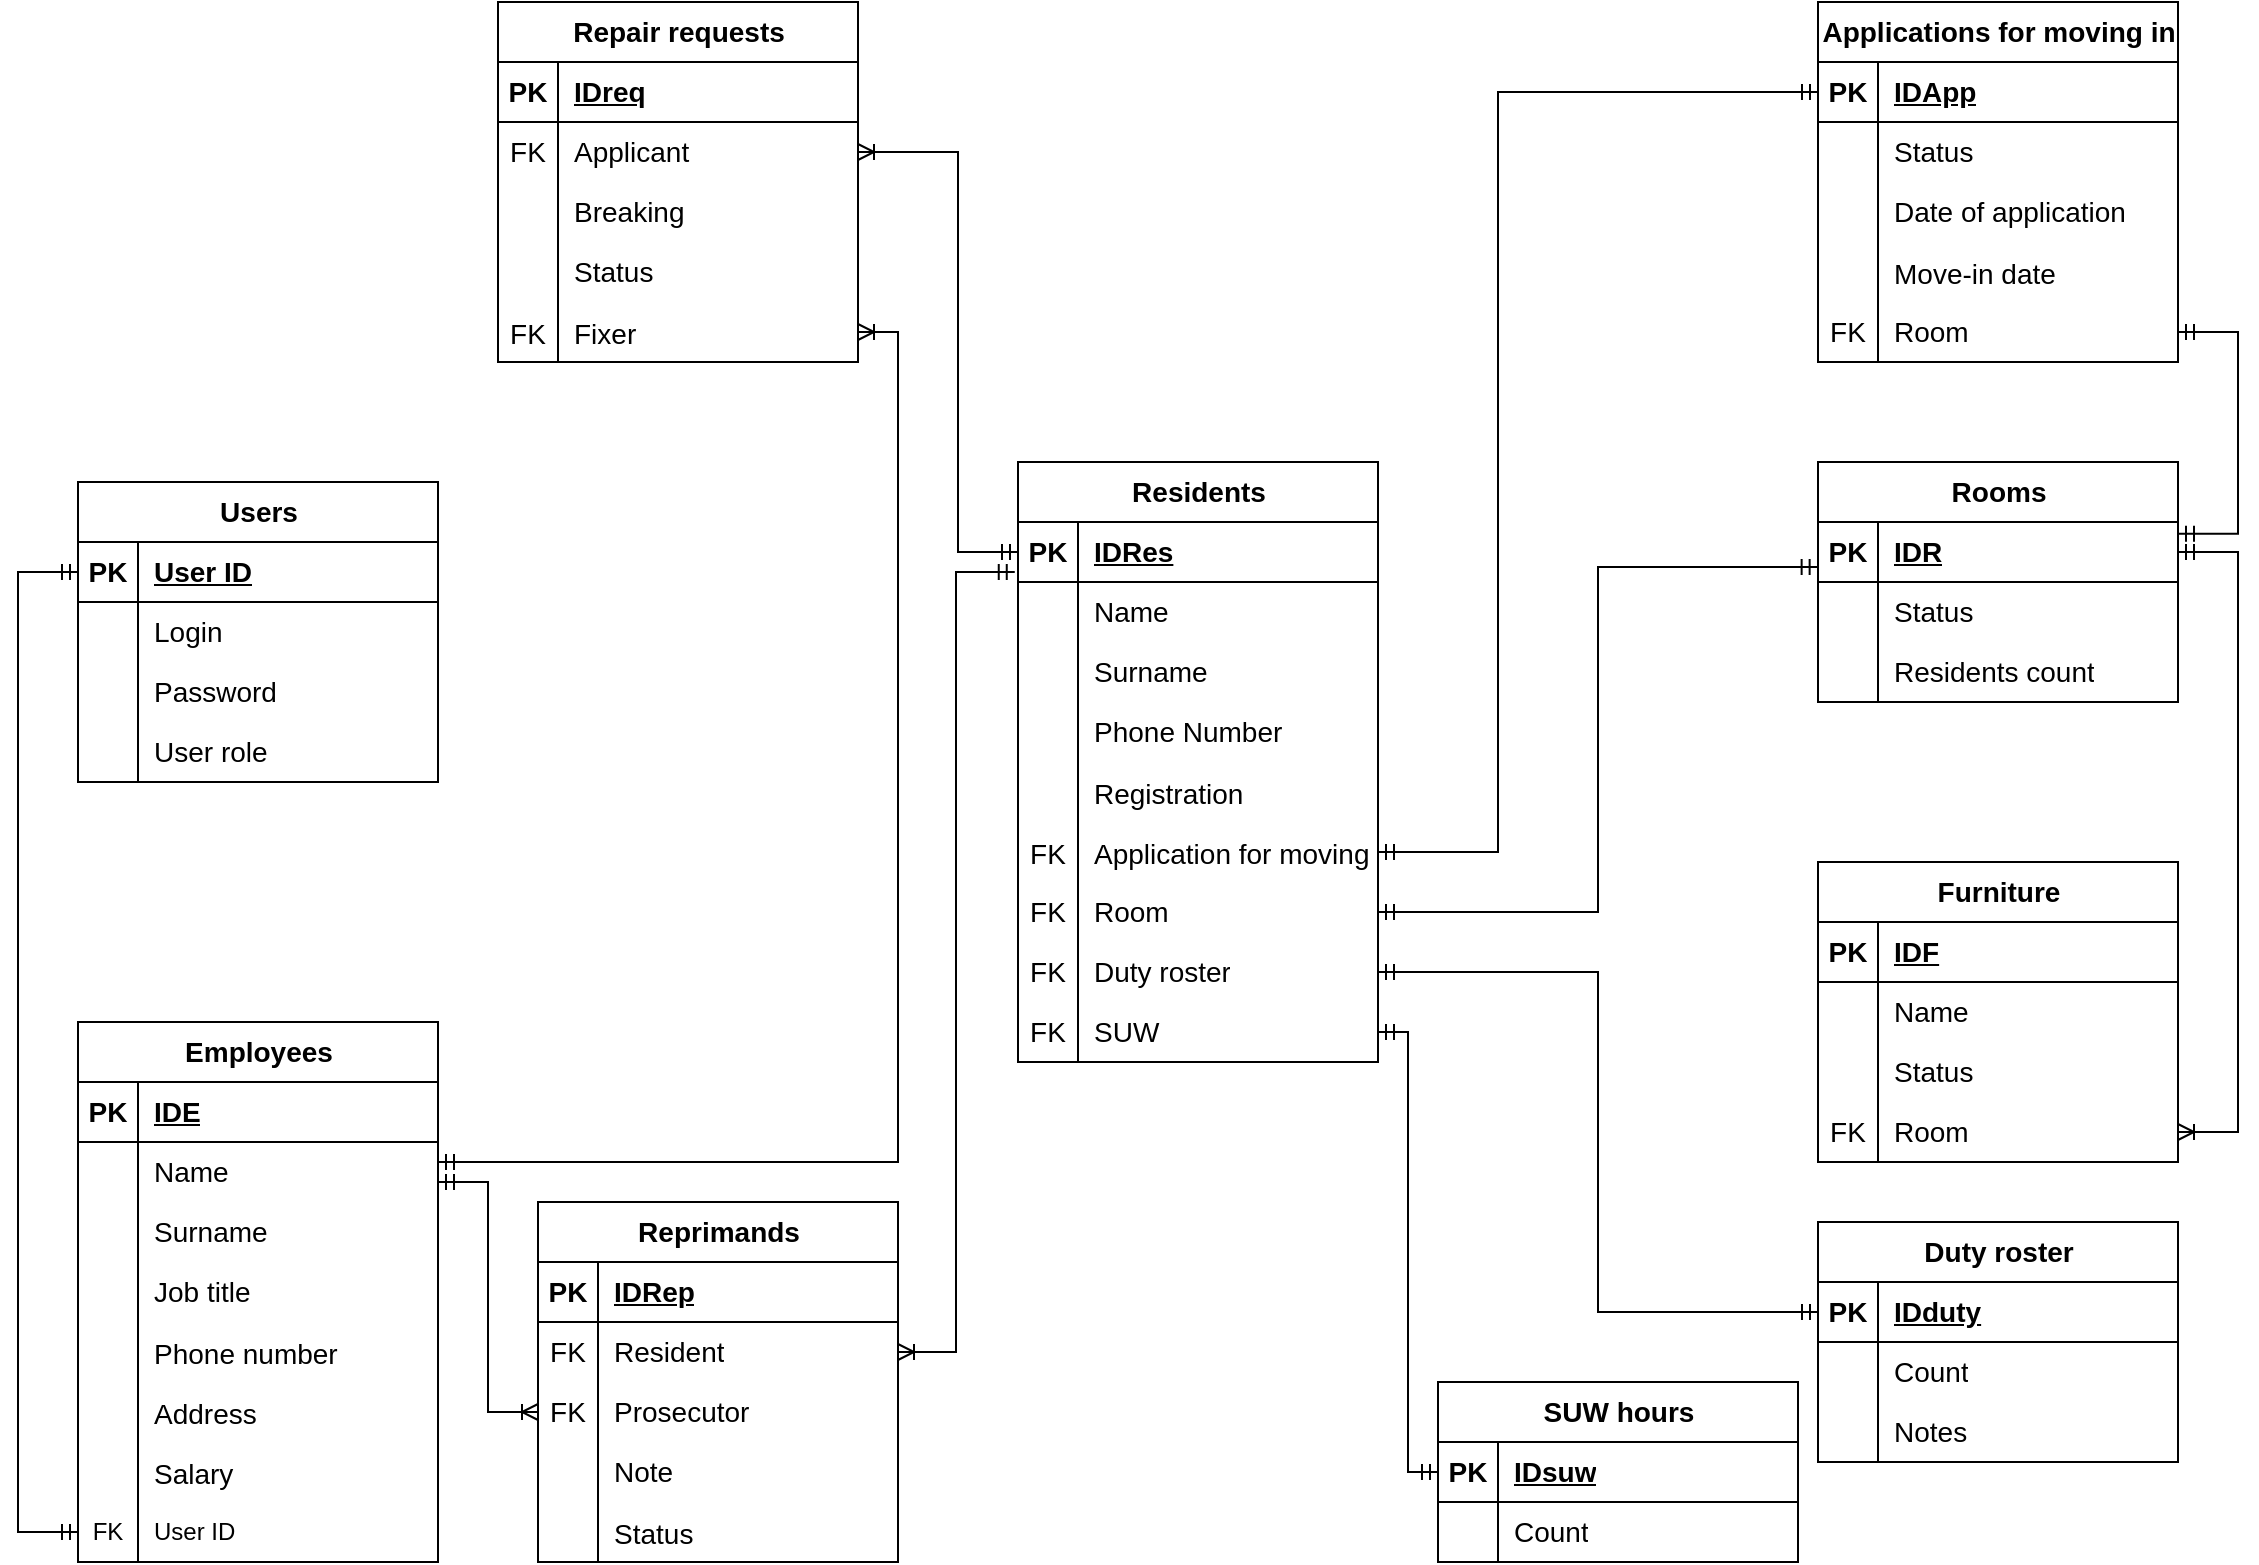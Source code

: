 <mxfile version="22.1.11" type="device">
  <diagram id="R2lEEEUBdFMjLlhIrx00" name="Page-1">
    <mxGraphModel dx="2669" dy="746" grid="1" gridSize="10" guides="1" tooltips="1" connect="1" arrows="1" fold="1" page="1" pageScale="1" pageWidth="1169" pageHeight="827" background="none" math="0" shadow="0" extFonts="Permanent Marker^https://fonts.googleapis.com/css?family=Permanent+Marker">
      <root>
        <mxCell id="0" />
        <mxCell id="1" parent="0" />
        <mxCell id="3djQhYdxaH7ca8Xnz0C0-1" value="Employees" style="shape=table;startSize=30;container=1;collapsible=1;childLayout=tableLayout;fixedRows=1;rowLines=0;fontStyle=1;align=center;resizeLast=1;html=1;fontSize=14;" parent="1" vertex="1">
          <mxGeometry x="-1090.0" y="520" width="180" height="270" as="geometry" />
        </mxCell>
        <mxCell id="3djQhYdxaH7ca8Xnz0C0-2" value="" style="shape=tableRow;horizontal=0;startSize=0;swimlaneHead=0;swimlaneBody=0;fillColor=none;collapsible=0;dropTarget=0;points=[[0,0.5],[1,0.5]];portConstraint=eastwest;top=0;left=0;right=0;bottom=1;fontSize=14;" parent="3djQhYdxaH7ca8Xnz0C0-1" vertex="1">
          <mxGeometry y="30" width="180" height="30" as="geometry" />
        </mxCell>
        <mxCell id="3djQhYdxaH7ca8Xnz0C0-3" value="PK" style="shape=partialRectangle;connectable=0;fillColor=none;top=0;left=0;bottom=0;right=0;fontStyle=1;overflow=hidden;whiteSpace=wrap;html=1;fontSize=14;" parent="3djQhYdxaH7ca8Xnz0C0-2" vertex="1">
          <mxGeometry width="30" height="30" as="geometry">
            <mxRectangle width="30" height="30" as="alternateBounds" />
          </mxGeometry>
        </mxCell>
        <mxCell id="3djQhYdxaH7ca8Xnz0C0-4" value="IDE" style="shape=partialRectangle;connectable=0;fillColor=none;top=0;left=0;bottom=0;right=0;align=left;spacingLeft=6;fontStyle=5;overflow=hidden;whiteSpace=wrap;html=1;fontSize=14;" parent="3djQhYdxaH7ca8Xnz0C0-2" vertex="1">
          <mxGeometry x="30" width="150" height="30" as="geometry">
            <mxRectangle width="150" height="30" as="alternateBounds" />
          </mxGeometry>
        </mxCell>
        <mxCell id="3djQhYdxaH7ca8Xnz0C0-5" value="" style="shape=tableRow;horizontal=0;startSize=0;swimlaneHead=0;swimlaneBody=0;fillColor=none;collapsible=0;dropTarget=0;points=[[0,0.5],[1,0.5]];portConstraint=eastwest;top=0;left=0;right=0;bottom=0;fontSize=14;" parent="3djQhYdxaH7ca8Xnz0C0-1" vertex="1">
          <mxGeometry y="60" width="180" height="30" as="geometry" />
        </mxCell>
        <mxCell id="3djQhYdxaH7ca8Xnz0C0-6" value="" style="shape=partialRectangle;connectable=0;fillColor=none;top=0;left=0;bottom=0;right=0;editable=1;overflow=hidden;whiteSpace=wrap;html=1;fontSize=14;" parent="3djQhYdxaH7ca8Xnz0C0-5" vertex="1">
          <mxGeometry width="30" height="30" as="geometry">
            <mxRectangle width="30" height="30" as="alternateBounds" />
          </mxGeometry>
        </mxCell>
        <mxCell id="3djQhYdxaH7ca8Xnz0C0-7" value="Name" style="shape=partialRectangle;connectable=0;fillColor=none;top=0;left=0;bottom=0;right=0;align=left;spacingLeft=6;overflow=hidden;whiteSpace=wrap;html=1;fontSize=14;" parent="3djQhYdxaH7ca8Xnz0C0-5" vertex="1">
          <mxGeometry x="30" width="150" height="30" as="geometry">
            <mxRectangle width="150" height="30" as="alternateBounds" />
          </mxGeometry>
        </mxCell>
        <mxCell id="3djQhYdxaH7ca8Xnz0C0-8" value="" style="shape=tableRow;horizontal=0;startSize=0;swimlaneHead=0;swimlaneBody=0;fillColor=none;collapsible=0;dropTarget=0;points=[[0,0.5],[1,0.5]];portConstraint=eastwest;top=0;left=0;right=0;bottom=0;fontSize=14;" parent="3djQhYdxaH7ca8Xnz0C0-1" vertex="1">
          <mxGeometry y="90" width="180" height="30" as="geometry" />
        </mxCell>
        <mxCell id="3djQhYdxaH7ca8Xnz0C0-9" value="" style="shape=partialRectangle;connectable=0;fillColor=none;top=0;left=0;bottom=0;right=0;editable=1;overflow=hidden;whiteSpace=wrap;html=1;fontSize=14;" parent="3djQhYdxaH7ca8Xnz0C0-8" vertex="1">
          <mxGeometry width="30" height="30" as="geometry">
            <mxRectangle width="30" height="30" as="alternateBounds" />
          </mxGeometry>
        </mxCell>
        <mxCell id="3djQhYdxaH7ca8Xnz0C0-10" value="Surname" style="shape=partialRectangle;connectable=0;fillColor=none;top=0;left=0;bottom=0;right=0;align=left;spacingLeft=6;overflow=hidden;whiteSpace=wrap;html=1;fontSize=14;" parent="3djQhYdxaH7ca8Xnz0C0-8" vertex="1">
          <mxGeometry x="30" width="150" height="30" as="geometry">
            <mxRectangle width="150" height="30" as="alternateBounds" />
          </mxGeometry>
        </mxCell>
        <mxCell id="3djQhYdxaH7ca8Xnz0C0-11" value="" style="shape=tableRow;horizontal=0;startSize=0;swimlaneHead=0;swimlaneBody=0;fillColor=none;collapsible=0;dropTarget=0;points=[[0,0.5],[1,0.5]];portConstraint=eastwest;top=0;left=0;right=0;bottom=0;fontSize=14;" parent="3djQhYdxaH7ca8Xnz0C0-1" vertex="1">
          <mxGeometry y="120" width="180" height="30" as="geometry" />
        </mxCell>
        <mxCell id="3djQhYdxaH7ca8Xnz0C0-12" value="" style="shape=partialRectangle;connectable=0;fillColor=none;top=0;left=0;bottom=0;right=0;editable=1;overflow=hidden;whiteSpace=wrap;html=1;fontSize=14;" parent="3djQhYdxaH7ca8Xnz0C0-11" vertex="1">
          <mxGeometry width="30" height="30" as="geometry">
            <mxRectangle width="30" height="30" as="alternateBounds" />
          </mxGeometry>
        </mxCell>
        <mxCell id="3djQhYdxaH7ca8Xnz0C0-13" value="Job title" style="shape=partialRectangle;connectable=0;fillColor=none;top=0;left=0;bottom=0;right=0;align=left;spacingLeft=6;overflow=hidden;whiteSpace=wrap;html=1;fontSize=14;" parent="3djQhYdxaH7ca8Xnz0C0-11" vertex="1">
          <mxGeometry x="30" width="150" height="30" as="geometry">
            <mxRectangle width="150" height="30" as="alternateBounds" />
          </mxGeometry>
        </mxCell>
        <mxCell id="3djQhYdxaH7ca8Xnz0C0-18" value="" style="shape=tableRow;horizontal=0;startSize=0;swimlaneHead=0;swimlaneBody=0;fillColor=none;collapsible=0;dropTarget=0;points=[[0,0.5],[1,0.5]];portConstraint=eastwest;top=0;left=0;right=0;bottom=0;fontSize=14;" parent="3djQhYdxaH7ca8Xnz0C0-1" vertex="1">
          <mxGeometry y="150" width="180" height="30" as="geometry" />
        </mxCell>
        <mxCell id="3djQhYdxaH7ca8Xnz0C0-19" value="" style="shape=partialRectangle;connectable=0;fillColor=none;top=0;left=0;bottom=0;right=0;editable=1;overflow=hidden;fontSize=14;" parent="3djQhYdxaH7ca8Xnz0C0-18" vertex="1">
          <mxGeometry width="30" height="30" as="geometry">
            <mxRectangle width="30" height="30" as="alternateBounds" />
          </mxGeometry>
        </mxCell>
        <mxCell id="3djQhYdxaH7ca8Xnz0C0-20" value="Phone number" style="shape=partialRectangle;connectable=0;fillColor=none;top=0;left=0;bottom=0;right=0;align=left;spacingLeft=6;overflow=hidden;fontSize=14;" parent="3djQhYdxaH7ca8Xnz0C0-18" vertex="1">
          <mxGeometry x="30" width="150" height="30" as="geometry">
            <mxRectangle width="150" height="30" as="alternateBounds" />
          </mxGeometry>
        </mxCell>
        <mxCell id="3djQhYdxaH7ca8Xnz0C0-164" value="" style="shape=tableRow;horizontal=0;startSize=0;swimlaneHead=0;swimlaneBody=0;fillColor=none;collapsible=0;dropTarget=0;points=[[0,0.5],[1,0.5]];portConstraint=eastwest;top=0;left=0;right=0;bottom=0;fontSize=14;" parent="3djQhYdxaH7ca8Xnz0C0-1" vertex="1">
          <mxGeometry y="180" width="180" height="30" as="geometry" />
        </mxCell>
        <mxCell id="3djQhYdxaH7ca8Xnz0C0-165" value="" style="shape=partialRectangle;connectable=0;fillColor=none;top=0;left=0;bottom=0;right=0;editable=1;overflow=hidden;fontSize=14;" parent="3djQhYdxaH7ca8Xnz0C0-164" vertex="1">
          <mxGeometry width="30" height="30" as="geometry">
            <mxRectangle width="30" height="30" as="alternateBounds" />
          </mxGeometry>
        </mxCell>
        <mxCell id="3djQhYdxaH7ca8Xnz0C0-166" value="Address" style="shape=partialRectangle;connectable=0;fillColor=none;top=0;left=0;bottom=0;right=0;align=left;spacingLeft=6;overflow=hidden;fontSize=14;" parent="3djQhYdxaH7ca8Xnz0C0-164" vertex="1">
          <mxGeometry x="30" width="150" height="30" as="geometry">
            <mxRectangle width="150" height="30" as="alternateBounds" />
          </mxGeometry>
        </mxCell>
        <mxCell id="3djQhYdxaH7ca8Xnz0C0-170" value="" style="shape=tableRow;horizontal=0;startSize=0;swimlaneHead=0;swimlaneBody=0;fillColor=none;collapsible=0;dropTarget=0;points=[[0,0.5],[1,0.5]];portConstraint=eastwest;top=0;left=0;right=0;bottom=0;fontSize=14;" parent="3djQhYdxaH7ca8Xnz0C0-1" vertex="1">
          <mxGeometry y="210" width="180" height="30" as="geometry" />
        </mxCell>
        <mxCell id="3djQhYdxaH7ca8Xnz0C0-171" value="" style="shape=partialRectangle;connectable=0;fillColor=none;top=0;left=0;bottom=0;right=0;editable=1;overflow=hidden;fontSize=14;" parent="3djQhYdxaH7ca8Xnz0C0-170" vertex="1">
          <mxGeometry width="30" height="30" as="geometry">
            <mxRectangle width="30" height="30" as="alternateBounds" />
          </mxGeometry>
        </mxCell>
        <mxCell id="3djQhYdxaH7ca8Xnz0C0-172" value="Salary" style="shape=partialRectangle;connectable=0;fillColor=none;top=0;left=0;bottom=0;right=0;align=left;spacingLeft=6;overflow=hidden;fontSize=14;" parent="3djQhYdxaH7ca8Xnz0C0-170" vertex="1">
          <mxGeometry x="30" width="150" height="30" as="geometry">
            <mxRectangle width="150" height="30" as="alternateBounds" />
          </mxGeometry>
        </mxCell>
        <mxCell id="H7U1_rjMFcqPMiSCbuGV-24" value="" style="shape=tableRow;horizontal=0;startSize=0;swimlaneHead=0;swimlaneBody=0;fillColor=none;collapsible=0;dropTarget=0;points=[[0,0.5],[1,0.5]];portConstraint=eastwest;top=0;left=0;right=0;bottom=0;" vertex="1" parent="3djQhYdxaH7ca8Xnz0C0-1">
          <mxGeometry y="240" width="180" height="30" as="geometry" />
        </mxCell>
        <mxCell id="H7U1_rjMFcqPMiSCbuGV-25" value="FK" style="shape=partialRectangle;connectable=0;fillColor=none;top=0;left=0;bottom=0;right=0;fontStyle=0;overflow=hidden;whiteSpace=wrap;html=1;" vertex="1" parent="H7U1_rjMFcqPMiSCbuGV-24">
          <mxGeometry width="30" height="30" as="geometry">
            <mxRectangle width="30" height="30" as="alternateBounds" />
          </mxGeometry>
        </mxCell>
        <mxCell id="H7U1_rjMFcqPMiSCbuGV-26" value="User ID" style="shape=partialRectangle;connectable=0;fillColor=none;top=0;left=0;bottom=0;right=0;align=left;spacingLeft=6;fontStyle=0;overflow=hidden;whiteSpace=wrap;html=1;" vertex="1" parent="H7U1_rjMFcqPMiSCbuGV-24">
          <mxGeometry x="30" width="150" height="30" as="geometry">
            <mxRectangle width="150" height="30" as="alternateBounds" />
          </mxGeometry>
        </mxCell>
        <mxCell id="3djQhYdxaH7ca8Xnz0C0-21" value="Applications for moving in" style="shape=table;startSize=30;container=1;collapsible=1;childLayout=tableLayout;fixedRows=1;rowLines=0;fontStyle=1;align=center;resizeLast=1;html=1;fontSize=14;" parent="1" vertex="1">
          <mxGeometry x="-220" y="10" width="180" height="180" as="geometry" />
        </mxCell>
        <mxCell id="3djQhYdxaH7ca8Xnz0C0-22" value="" style="shape=tableRow;horizontal=0;startSize=0;swimlaneHead=0;swimlaneBody=0;fillColor=none;collapsible=0;dropTarget=0;points=[[0,0.5],[1,0.5]];portConstraint=eastwest;top=0;left=0;right=0;bottom=1;fontSize=14;" parent="3djQhYdxaH7ca8Xnz0C0-21" vertex="1">
          <mxGeometry y="30" width="180" height="30" as="geometry" />
        </mxCell>
        <mxCell id="3djQhYdxaH7ca8Xnz0C0-23" value="PK" style="shape=partialRectangle;connectable=0;fillColor=none;top=0;left=0;bottom=0;right=0;fontStyle=1;overflow=hidden;whiteSpace=wrap;html=1;fontSize=14;" parent="3djQhYdxaH7ca8Xnz0C0-22" vertex="1">
          <mxGeometry width="30" height="30" as="geometry">
            <mxRectangle width="30" height="30" as="alternateBounds" />
          </mxGeometry>
        </mxCell>
        <mxCell id="3djQhYdxaH7ca8Xnz0C0-24" value="IDApp" style="shape=partialRectangle;connectable=0;fillColor=none;top=0;left=0;bottom=0;right=0;align=left;spacingLeft=6;fontStyle=5;overflow=hidden;whiteSpace=wrap;html=1;fontSize=14;" parent="3djQhYdxaH7ca8Xnz0C0-22" vertex="1">
          <mxGeometry x="30" width="150" height="30" as="geometry">
            <mxRectangle width="150" height="30" as="alternateBounds" />
          </mxGeometry>
        </mxCell>
        <mxCell id="3djQhYdxaH7ca8Xnz0C0-25" value="" style="shape=tableRow;horizontal=0;startSize=0;swimlaneHead=0;swimlaneBody=0;fillColor=none;collapsible=0;dropTarget=0;points=[[0,0.5],[1,0.5]];portConstraint=eastwest;top=0;left=0;right=0;bottom=0;fontSize=14;" parent="3djQhYdxaH7ca8Xnz0C0-21" vertex="1">
          <mxGeometry y="60" width="180" height="30" as="geometry" />
        </mxCell>
        <mxCell id="3djQhYdxaH7ca8Xnz0C0-26" value="" style="shape=partialRectangle;connectable=0;fillColor=none;top=0;left=0;bottom=0;right=0;editable=1;overflow=hidden;whiteSpace=wrap;html=1;fontSize=14;" parent="3djQhYdxaH7ca8Xnz0C0-25" vertex="1">
          <mxGeometry width="30" height="30" as="geometry">
            <mxRectangle width="30" height="30" as="alternateBounds" />
          </mxGeometry>
        </mxCell>
        <mxCell id="3djQhYdxaH7ca8Xnz0C0-27" value="Status" style="shape=partialRectangle;connectable=0;fillColor=none;top=0;left=0;bottom=0;right=0;align=left;spacingLeft=6;overflow=hidden;whiteSpace=wrap;html=1;fontSize=14;" parent="3djQhYdxaH7ca8Xnz0C0-25" vertex="1">
          <mxGeometry x="30" width="150" height="30" as="geometry">
            <mxRectangle width="150" height="30" as="alternateBounds" />
          </mxGeometry>
        </mxCell>
        <mxCell id="3djQhYdxaH7ca8Xnz0C0-28" value="" style="shape=tableRow;horizontal=0;startSize=0;swimlaneHead=0;swimlaneBody=0;fillColor=none;collapsible=0;dropTarget=0;points=[[0,0.5],[1,0.5]];portConstraint=eastwest;top=0;left=0;right=0;bottom=0;fontSize=14;" parent="3djQhYdxaH7ca8Xnz0C0-21" vertex="1">
          <mxGeometry y="90" width="180" height="30" as="geometry" />
        </mxCell>
        <mxCell id="3djQhYdxaH7ca8Xnz0C0-29" value="" style="shape=partialRectangle;connectable=0;fillColor=none;top=0;left=0;bottom=0;right=0;editable=1;overflow=hidden;whiteSpace=wrap;html=1;fontSize=14;" parent="3djQhYdxaH7ca8Xnz0C0-28" vertex="1">
          <mxGeometry width="30" height="30" as="geometry">
            <mxRectangle width="30" height="30" as="alternateBounds" />
          </mxGeometry>
        </mxCell>
        <mxCell id="3djQhYdxaH7ca8Xnz0C0-30" value="Date of application" style="shape=partialRectangle;connectable=0;fillColor=none;top=0;left=0;bottom=0;right=0;align=left;spacingLeft=6;overflow=hidden;whiteSpace=wrap;html=1;fontSize=14;" parent="3djQhYdxaH7ca8Xnz0C0-28" vertex="1">
          <mxGeometry x="30" width="150" height="30" as="geometry">
            <mxRectangle width="150" height="30" as="alternateBounds" />
          </mxGeometry>
        </mxCell>
        <mxCell id="3djQhYdxaH7ca8Xnz0C0-158" value="" style="shape=tableRow;horizontal=0;startSize=0;swimlaneHead=0;swimlaneBody=0;fillColor=none;collapsible=0;dropTarget=0;points=[[0,0.5],[1,0.5]];portConstraint=eastwest;top=0;left=0;right=0;bottom=0;fontSize=14;" parent="3djQhYdxaH7ca8Xnz0C0-21" vertex="1">
          <mxGeometry y="120" width="180" height="30" as="geometry" />
        </mxCell>
        <mxCell id="3djQhYdxaH7ca8Xnz0C0-159" value="" style="shape=partialRectangle;connectable=0;fillColor=none;top=0;left=0;bottom=0;right=0;editable=1;overflow=hidden;fontSize=14;" parent="3djQhYdxaH7ca8Xnz0C0-158" vertex="1">
          <mxGeometry width="30" height="30" as="geometry">
            <mxRectangle width="30" height="30" as="alternateBounds" />
          </mxGeometry>
        </mxCell>
        <mxCell id="3djQhYdxaH7ca8Xnz0C0-160" value="Move-in date" style="shape=partialRectangle;connectable=0;fillColor=none;top=0;left=0;bottom=0;right=0;align=left;spacingLeft=6;overflow=hidden;fontSize=14;" parent="3djQhYdxaH7ca8Xnz0C0-158" vertex="1">
          <mxGeometry x="30" width="150" height="30" as="geometry">
            <mxRectangle width="150" height="30" as="alternateBounds" />
          </mxGeometry>
        </mxCell>
        <mxCell id="3djQhYdxaH7ca8Xnz0C0-31" value="" style="shape=tableRow;horizontal=0;startSize=0;swimlaneHead=0;swimlaneBody=0;fillColor=none;collapsible=0;dropTarget=0;points=[[0,0.5],[1,0.5]];portConstraint=eastwest;top=0;left=0;right=0;bottom=0;fontSize=14;" parent="3djQhYdxaH7ca8Xnz0C0-21" vertex="1">
          <mxGeometry y="150" width="180" height="30" as="geometry" />
        </mxCell>
        <mxCell id="3djQhYdxaH7ca8Xnz0C0-32" value="FK" style="shape=partialRectangle;connectable=0;fillColor=none;top=0;left=0;bottom=0;right=0;editable=1;overflow=hidden;whiteSpace=wrap;html=1;fontSize=14;" parent="3djQhYdxaH7ca8Xnz0C0-31" vertex="1">
          <mxGeometry width="30" height="30" as="geometry">
            <mxRectangle width="30" height="30" as="alternateBounds" />
          </mxGeometry>
        </mxCell>
        <mxCell id="3djQhYdxaH7ca8Xnz0C0-33" value="Room" style="shape=partialRectangle;connectable=0;fillColor=none;top=0;left=0;bottom=0;right=0;align=left;spacingLeft=6;overflow=hidden;whiteSpace=wrap;html=1;fontSize=14;" parent="3djQhYdxaH7ca8Xnz0C0-31" vertex="1">
          <mxGeometry x="30" width="150" height="30" as="geometry">
            <mxRectangle width="150" height="30" as="alternateBounds" />
          </mxGeometry>
        </mxCell>
        <mxCell id="3djQhYdxaH7ca8Xnz0C0-34" value="Residents" style="shape=table;startSize=30;container=1;collapsible=1;childLayout=tableLayout;fixedRows=1;rowLines=0;fontStyle=1;align=center;resizeLast=1;html=1;fontSize=14;" parent="1" vertex="1">
          <mxGeometry x="-620" y="240" width="180" height="300" as="geometry" />
        </mxCell>
        <mxCell id="3djQhYdxaH7ca8Xnz0C0-35" value="" style="shape=tableRow;horizontal=0;startSize=0;swimlaneHead=0;swimlaneBody=0;fillColor=none;collapsible=0;dropTarget=0;points=[[0,0.5],[1,0.5]];portConstraint=eastwest;top=0;left=0;right=0;bottom=1;fontSize=14;" parent="3djQhYdxaH7ca8Xnz0C0-34" vertex="1">
          <mxGeometry y="30" width="180" height="30" as="geometry" />
        </mxCell>
        <mxCell id="3djQhYdxaH7ca8Xnz0C0-36" value="PK" style="shape=partialRectangle;connectable=0;fillColor=none;top=0;left=0;bottom=0;right=0;fontStyle=1;overflow=hidden;whiteSpace=wrap;html=1;fontSize=14;" parent="3djQhYdxaH7ca8Xnz0C0-35" vertex="1">
          <mxGeometry width="30" height="30" as="geometry">
            <mxRectangle width="30" height="30" as="alternateBounds" />
          </mxGeometry>
        </mxCell>
        <mxCell id="3djQhYdxaH7ca8Xnz0C0-37" value="IDRes" style="shape=partialRectangle;connectable=0;fillColor=none;top=0;left=0;bottom=0;right=0;align=left;spacingLeft=6;fontStyle=5;overflow=hidden;whiteSpace=wrap;html=1;fontSize=14;" parent="3djQhYdxaH7ca8Xnz0C0-35" vertex="1">
          <mxGeometry x="30" width="150" height="30" as="geometry">
            <mxRectangle width="150" height="30" as="alternateBounds" />
          </mxGeometry>
        </mxCell>
        <mxCell id="3djQhYdxaH7ca8Xnz0C0-38" value="" style="shape=tableRow;horizontal=0;startSize=0;swimlaneHead=0;swimlaneBody=0;fillColor=none;collapsible=0;dropTarget=0;points=[[0,0.5],[1,0.5]];portConstraint=eastwest;top=0;left=0;right=0;bottom=0;fontSize=14;" parent="3djQhYdxaH7ca8Xnz0C0-34" vertex="1">
          <mxGeometry y="60" width="180" height="30" as="geometry" />
        </mxCell>
        <mxCell id="3djQhYdxaH7ca8Xnz0C0-39" value="" style="shape=partialRectangle;connectable=0;fillColor=none;top=0;left=0;bottom=0;right=0;editable=1;overflow=hidden;whiteSpace=wrap;html=1;fontSize=14;" parent="3djQhYdxaH7ca8Xnz0C0-38" vertex="1">
          <mxGeometry width="30" height="30" as="geometry">
            <mxRectangle width="30" height="30" as="alternateBounds" />
          </mxGeometry>
        </mxCell>
        <mxCell id="3djQhYdxaH7ca8Xnz0C0-40" value="Name" style="shape=partialRectangle;connectable=0;fillColor=none;top=0;left=0;bottom=0;right=0;align=left;spacingLeft=6;overflow=hidden;whiteSpace=wrap;html=1;fontSize=14;" parent="3djQhYdxaH7ca8Xnz0C0-38" vertex="1">
          <mxGeometry x="30" width="150" height="30" as="geometry">
            <mxRectangle width="150" height="30" as="alternateBounds" />
          </mxGeometry>
        </mxCell>
        <mxCell id="3djQhYdxaH7ca8Xnz0C0-41" value="" style="shape=tableRow;horizontal=0;startSize=0;swimlaneHead=0;swimlaneBody=0;fillColor=none;collapsible=0;dropTarget=0;points=[[0,0.5],[1,0.5]];portConstraint=eastwest;top=0;left=0;right=0;bottom=0;fontSize=14;" parent="3djQhYdxaH7ca8Xnz0C0-34" vertex="1">
          <mxGeometry y="90" width="180" height="30" as="geometry" />
        </mxCell>
        <mxCell id="3djQhYdxaH7ca8Xnz0C0-42" value="" style="shape=partialRectangle;connectable=0;fillColor=none;top=0;left=0;bottom=0;right=0;editable=1;overflow=hidden;whiteSpace=wrap;html=1;fontSize=14;" parent="3djQhYdxaH7ca8Xnz0C0-41" vertex="1">
          <mxGeometry width="30" height="30" as="geometry">
            <mxRectangle width="30" height="30" as="alternateBounds" />
          </mxGeometry>
        </mxCell>
        <mxCell id="3djQhYdxaH7ca8Xnz0C0-43" value="Surname" style="shape=partialRectangle;connectable=0;fillColor=none;top=0;left=0;bottom=0;right=0;align=left;spacingLeft=6;overflow=hidden;whiteSpace=wrap;html=1;fontSize=14;" parent="3djQhYdxaH7ca8Xnz0C0-41" vertex="1">
          <mxGeometry x="30" width="150" height="30" as="geometry">
            <mxRectangle width="150" height="30" as="alternateBounds" />
          </mxGeometry>
        </mxCell>
        <mxCell id="3djQhYdxaH7ca8Xnz0C0-44" value="" style="shape=tableRow;horizontal=0;startSize=0;swimlaneHead=0;swimlaneBody=0;fillColor=none;collapsible=0;dropTarget=0;points=[[0,0.5],[1,0.5]];portConstraint=eastwest;top=0;left=0;right=0;bottom=0;fontSize=14;" parent="3djQhYdxaH7ca8Xnz0C0-34" vertex="1">
          <mxGeometry y="120" width="180" height="30" as="geometry" />
        </mxCell>
        <mxCell id="3djQhYdxaH7ca8Xnz0C0-45" value="" style="shape=partialRectangle;connectable=0;fillColor=none;top=0;left=0;bottom=0;right=0;editable=1;overflow=hidden;whiteSpace=wrap;html=1;fontSize=14;" parent="3djQhYdxaH7ca8Xnz0C0-44" vertex="1">
          <mxGeometry width="30" height="30" as="geometry">
            <mxRectangle width="30" height="30" as="alternateBounds" />
          </mxGeometry>
        </mxCell>
        <mxCell id="3djQhYdxaH7ca8Xnz0C0-46" value="Phone Number" style="shape=partialRectangle;connectable=0;fillColor=none;top=0;left=0;bottom=0;right=0;align=left;spacingLeft=6;overflow=hidden;whiteSpace=wrap;html=1;fontSize=14;" parent="3djQhYdxaH7ca8Xnz0C0-44" vertex="1">
          <mxGeometry x="30" width="150" height="30" as="geometry">
            <mxRectangle width="150" height="30" as="alternateBounds" />
          </mxGeometry>
        </mxCell>
        <mxCell id="3djQhYdxaH7ca8Xnz0C0-161" value="" style="shape=tableRow;horizontal=0;startSize=0;swimlaneHead=0;swimlaneBody=0;fillColor=none;collapsible=0;dropTarget=0;points=[[0,0.5],[1,0.5]];portConstraint=eastwest;top=0;left=0;right=0;bottom=0;fontSize=14;" parent="3djQhYdxaH7ca8Xnz0C0-34" vertex="1">
          <mxGeometry y="150" width="180" height="30" as="geometry" />
        </mxCell>
        <mxCell id="3djQhYdxaH7ca8Xnz0C0-162" value="" style="shape=partialRectangle;connectable=0;fillColor=none;top=0;left=0;bottom=0;right=0;editable=1;overflow=hidden;fontSize=14;" parent="3djQhYdxaH7ca8Xnz0C0-161" vertex="1">
          <mxGeometry width="30" height="30" as="geometry">
            <mxRectangle width="30" height="30" as="alternateBounds" />
          </mxGeometry>
        </mxCell>
        <mxCell id="3djQhYdxaH7ca8Xnz0C0-163" value="Registration" style="shape=partialRectangle;connectable=0;fillColor=none;top=0;left=0;bottom=0;right=0;align=left;spacingLeft=6;overflow=hidden;fontSize=14;" parent="3djQhYdxaH7ca8Xnz0C0-161" vertex="1">
          <mxGeometry x="30" width="150" height="30" as="geometry">
            <mxRectangle width="150" height="30" as="alternateBounds" />
          </mxGeometry>
        </mxCell>
        <mxCell id="3djQhYdxaH7ca8Xnz0C0-152" value="" style="shape=tableRow;horizontal=0;startSize=0;swimlaneHead=0;swimlaneBody=0;fillColor=none;collapsible=0;dropTarget=0;points=[[0,0.5],[1,0.5]];portConstraint=eastwest;top=0;left=0;right=0;bottom=0;fontSize=14;" parent="3djQhYdxaH7ca8Xnz0C0-34" vertex="1">
          <mxGeometry y="180" width="180" height="30" as="geometry" />
        </mxCell>
        <mxCell id="3djQhYdxaH7ca8Xnz0C0-153" value="FK" style="shape=partialRectangle;connectable=0;fillColor=none;top=0;left=0;bottom=0;right=0;editable=1;overflow=hidden;fontSize=14;" parent="3djQhYdxaH7ca8Xnz0C0-152" vertex="1">
          <mxGeometry width="30" height="30" as="geometry">
            <mxRectangle width="30" height="30" as="alternateBounds" />
          </mxGeometry>
        </mxCell>
        <mxCell id="3djQhYdxaH7ca8Xnz0C0-154" value="Application for moving in" style="shape=partialRectangle;connectable=0;fillColor=none;top=0;left=0;bottom=0;right=0;align=left;spacingLeft=6;overflow=hidden;fontSize=14;" parent="3djQhYdxaH7ca8Xnz0C0-152" vertex="1">
          <mxGeometry x="30" width="150" height="30" as="geometry">
            <mxRectangle width="150" height="30" as="alternateBounds" />
          </mxGeometry>
        </mxCell>
        <mxCell id="3djQhYdxaH7ca8Xnz0C0-183" value="" style="shape=tableRow;horizontal=0;startSize=0;swimlaneHead=0;swimlaneBody=0;fillColor=none;collapsible=0;dropTarget=0;points=[[0,0.5],[1,0.5]];portConstraint=eastwest;top=0;left=0;right=0;bottom=0;fontSize=14;" parent="3djQhYdxaH7ca8Xnz0C0-34" vertex="1">
          <mxGeometry y="210" width="180" height="30" as="geometry" />
        </mxCell>
        <mxCell id="3djQhYdxaH7ca8Xnz0C0-184" value="FK" style="shape=partialRectangle;connectable=0;fillColor=none;top=0;left=0;bottom=0;right=0;fontStyle=0;overflow=hidden;whiteSpace=wrap;html=1;fontSize=14;" parent="3djQhYdxaH7ca8Xnz0C0-183" vertex="1">
          <mxGeometry width="30" height="30" as="geometry">
            <mxRectangle width="30" height="30" as="alternateBounds" />
          </mxGeometry>
        </mxCell>
        <mxCell id="3djQhYdxaH7ca8Xnz0C0-185" value="Room" style="shape=partialRectangle;connectable=0;fillColor=none;top=0;left=0;bottom=0;right=0;align=left;spacingLeft=6;fontStyle=0;overflow=hidden;whiteSpace=wrap;html=1;fontSize=14;" parent="3djQhYdxaH7ca8Xnz0C0-183" vertex="1">
          <mxGeometry x="30" width="150" height="30" as="geometry">
            <mxRectangle width="150" height="30" as="alternateBounds" />
          </mxGeometry>
        </mxCell>
        <mxCell id="3djQhYdxaH7ca8Xnz0C0-177" value="" style="shape=tableRow;horizontal=0;startSize=0;swimlaneHead=0;swimlaneBody=0;fillColor=none;collapsible=0;dropTarget=0;points=[[0,0.5],[1,0.5]];portConstraint=eastwest;top=0;left=0;right=0;bottom=0;fontSize=14;" parent="3djQhYdxaH7ca8Xnz0C0-34" vertex="1">
          <mxGeometry y="240" width="180" height="30" as="geometry" />
        </mxCell>
        <mxCell id="3djQhYdxaH7ca8Xnz0C0-178" value="FK" style="shape=partialRectangle;connectable=0;fillColor=none;top=0;left=0;bottom=0;right=0;fontStyle=0;overflow=hidden;whiteSpace=wrap;html=1;fontSize=14;" parent="3djQhYdxaH7ca8Xnz0C0-177" vertex="1">
          <mxGeometry width="30" height="30" as="geometry">
            <mxRectangle width="30" height="30" as="alternateBounds" />
          </mxGeometry>
        </mxCell>
        <mxCell id="3djQhYdxaH7ca8Xnz0C0-179" value="Duty roster" style="shape=partialRectangle;connectable=0;fillColor=none;top=0;left=0;bottom=0;right=0;align=left;spacingLeft=6;fontStyle=0;overflow=hidden;whiteSpace=wrap;html=1;fontSize=14;" parent="3djQhYdxaH7ca8Xnz0C0-177" vertex="1">
          <mxGeometry x="30" width="150" height="30" as="geometry">
            <mxRectangle width="150" height="30" as="alternateBounds" />
          </mxGeometry>
        </mxCell>
        <mxCell id="3djQhYdxaH7ca8Xnz0C0-174" value="" style="shape=tableRow;horizontal=0;startSize=0;swimlaneHead=0;swimlaneBody=0;fillColor=none;collapsible=0;dropTarget=0;points=[[0,0.5],[1,0.5]];portConstraint=eastwest;top=0;left=0;right=0;bottom=0;fontSize=14;" parent="3djQhYdxaH7ca8Xnz0C0-34" vertex="1">
          <mxGeometry y="270" width="180" height="30" as="geometry" />
        </mxCell>
        <mxCell id="3djQhYdxaH7ca8Xnz0C0-175" value="FK" style="shape=partialRectangle;connectable=0;fillColor=none;top=0;left=0;bottom=0;right=0;fontStyle=0;overflow=hidden;whiteSpace=wrap;html=1;fontSize=14;" parent="3djQhYdxaH7ca8Xnz0C0-174" vertex="1">
          <mxGeometry width="30" height="30" as="geometry">
            <mxRectangle width="30" height="30" as="alternateBounds" />
          </mxGeometry>
        </mxCell>
        <mxCell id="3djQhYdxaH7ca8Xnz0C0-176" value="SUW" style="shape=partialRectangle;connectable=0;fillColor=none;top=0;left=0;bottom=0;right=0;align=left;spacingLeft=6;fontStyle=0;overflow=hidden;whiteSpace=wrap;html=1;fontSize=14;" parent="3djQhYdxaH7ca8Xnz0C0-174" vertex="1">
          <mxGeometry x="30" width="150" height="30" as="geometry">
            <mxRectangle width="150" height="30" as="alternateBounds" />
          </mxGeometry>
        </mxCell>
        <mxCell id="3djQhYdxaH7ca8Xnz0C0-47" value="Rooms" style="shape=table;startSize=30;container=1;collapsible=1;childLayout=tableLayout;fixedRows=1;rowLines=0;fontStyle=1;align=center;resizeLast=1;html=1;fontSize=14;" parent="1" vertex="1">
          <mxGeometry x="-220" y="240" width="180" height="120" as="geometry" />
        </mxCell>
        <mxCell id="3djQhYdxaH7ca8Xnz0C0-48" value="" style="shape=tableRow;horizontal=0;startSize=0;swimlaneHead=0;swimlaneBody=0;fillColor=none;collapsible=0;dropTarget=0;points=[[0,0.5],[1,0.5]];portConstraint=eastwest;top=0;left=0;right=0;bottom=1;fontSize=14;" parent="3djQhYdxaH7ca8Xnz0C0-47" vertex="1">
          <mxGeometry y="30" width="180" height="30" as="geometry" />
        </mxCell>
        <mxCell id="3djQhYdxaH7ca8Xnz0C0-49" value="PK" style="shape=partialRectangle;connectable=0;fillColor=none;top=0;left=0;bottom=0;right=0;fontStyle=1;overflow=hidden;whiteSpace=wrap;html=1;fontSize=14;" parent="3djQhYdxaH7ca8Xnz0C0-48" vertex="1">
          <mxGeometry width="30" height="30" as="geometry">
            <mxRectangle width="30" height="30" as="alternateBounds" />
          </mxGeometry>
        </mxCell>
        <mxCell id="3djQhYdxaH7ca8Xnz0C0-50" value="IDR" style="shape=partialRectangle;connectable=0;fillColor=none;top=0;left=0;bottom=0;right=0;align=left;spacingLeft=6;fontStyle=5;overflow=hidden;whiteSpace=wrap;html=1;fontSize=14;" parent="3djQhYdxaH7ca8Xnz0C0-48" vertex="1">
          <mxGeometry x="30" width="150" height="30" as="geometry">
            <mxRectangle width="150" height="30" as="alternateBounds" />
          </mxGeometry>
        </mxCell>
        <mxCell id="3djQhYdxaH7ca8Xnz0C0-51" value="" style="shape=tableRow;horizontal=0;startSize=0;swimlaneHead=0;swimlaneBody=0;fillColor=none;collapsible=0;dropTarget=0;points=[[0,0.5],[1,0.5]];portConstraint=eastwest;top=0;left=0;right=0;bottom=0;fontSize=14;" parent="3djQhYdxaH7ca8Xnz0C0-47" vertex="1">
          <mxGeometry y="60" width="180" height="30" as="geometry" />
        </mxCell>
        <mxCell id="3djQhYdxaH7ca8Xnz0C0-52" value="" style="shape=partialRectangle;connectable=0;fillColor=none;top=0;left=0;bottom=0;right=0;editable=1;overflow=hidden;whiteSpace=wrap;html=1;fontSize=14;" parent="3djQhYdxaH7ca8Xnz0C0-51" vertex="1">
          <mxGeometry width="30" height="30" as="geometry">
            <mxRectangle width="30" height="30" as="alternateBounds" />
          </mxGeometry>
        </mxCell>
        <mxCell id="3djQhYdxaH7ca8Xnz0C0-53" value="Status" style="shape=partialRectangle;connectable=0;fillColor=none;top=0;left=0;bottom=0;right=0;align=left;spacingLeft=6;overflow=hidden;whiteSpace=wrap;html=1;fontSize=14;" parent="3djQhYdxaH7ca8Xnz0C0-51" vertex="1">
          <mxGeometry x="30" width="150" height="30" as="geometry">
            <mxRectangle width="150" height="30" as="alternateBounds" />
          </mxGeometry>
        </mxCell>
        <mxCell id="3djQhYdxaH7ca8Xnz0C0-57" value="" style="shape=tableRow;horizontal=0;startSize=0;swimlaneHead=0;swimlaneBody=0;fillColor=none;collapsible=0;dropTarget=0;points=[[0,0.5],[1,0.5]];portConstraint=eastwest;top=0;left=0;right=0;bottom=0;fontSize=14;" parent="3djQhYdxaH7ca8Xnz0C0-47" vertex="1">
          <mxGeometry y="90" width="180" height="30" as="geometry" />
        </mxCell>
        <mxCell id="3djQhYdxaH7ca8Xnz0C0-58" value="" style="shape=partialRectangle;connectable=0;fillColor=none;top=0;left=0;bottom=0;right=0;editable=1;overflow=hidden;whiteSpace=wrap;html=1;fontSize=14;" parent="3djQhYdxaH7ca8Xnz0C0-57" vertex="1">
          <mxGeometry width="30" height="30" as="geometry">
            <mxRectangle width="30" height="30" as="alternateBounds" />
          </mxGeometry>
        </mxCell>
        <mxCell id="3djQhYdxaH7ca8Xnz0C0-59" value="Residents count" style="shape=partialRectangle;connectable=0;fillColor=none;top=0;left=0;bottom=0;right=0;align=left;spacingLeft=6;overflow=hidden;whiteSpace=wrap;html=1;fontSize=14;" parent="3djQhYdxaH7ca8Xnz0C0-57" vertex="1">
          <mxGeometry x="30" width="150" height="30" as="geometry">
            <mxRectangle width="150" height="30" as="alternateBounds" />
          </mxGeometry>
        </mxCell>
        <mxCell id="3djQhYdxaH7ca8Xnz0C0-60" value="Repair requests" style="shape=table;startSize=30;container=1;collapsible=1;childLayout=tableLayout;fixedRows=1;rowLines=0;fontStyle=1;align=center;resizeLast=1;html=1;fontSize=14;" parent="1" vertex="1">
          <mxGeometry x="-880" y="10" width="180" height="180" as="geometry" />
        </mxCell>
        <mxCell id="3djQhYdxaH7ca8Xnz0C0-61" value="" style="shape=tableRow;horizontal=0;startSize=0;swimlaneHead=0;swimlaneBody=0;fillColor=none;collapsible=0;dropTarget=0;points=[[0,0.5],[1,0.5]];portConstraint=eastwest;top=0;left=0;right=0;bottom=1;fontSize=14;" parent="3djQhYdxaH7ca8Xnz0C0-60" vertex="1">
          <mxGeometry y="30" width="180" height="30" as="geometry" />
        </mxCell>
        <mxCell id="3djQhYdxaH7ca8Xnz0C0-62" value="PK" style="shape=partialRectangle;connectable=0;fillColor=none;top=0;left=0;bottom=0;right=0;fontStyle=1;overflow=hidden;whiteSpace=wrap;html=1;fontSize=14;" parent="3djQhYdxaH7ca8Xnz0C0-61" vertex="1">
          <mxGeometry width="30" height="30" as="geometry">
            <mxRectangle width="30" height="30" as="alternateBounds" />
          </mxGeometry>
        </mxCell>
        <mxCell id="3djQhYdxaH7ca8Xnz0C0-63" value="IDreq" style="shape=partialRectangle;connectable=0;fillColor=none;top=0;left=0;bottom=0;right=0;align=left;spacingLeft=6;fontStyle=5;overflow=hidden;whiteSpace=wrap;html=1;fontSize=14;" parent="3djQhYdxaH7ca8Xnz0C0-61" vertex="1">
          <mxGeometry x="30" width="150" height="30" as="geometry">
            <mxRectangle width="150" height="30" as="alternateBounds" />
          </mxGeometry>
        </mxCell>
        <mxCell id="3djQhYdxaH7ca8Xnz0C0-64" value="" style="shape=tableRow;horizontal=0;startSize=0;swimlaneHead=0;swimlaneBody=0;fillColor=none;collapsible=0;dropTarget=0;points=[[0,0.5],[1,0.5]];portConstraint=eastwest;top=0;left=0;right=0;bottom=0;fontSize=14;" parent="3djQhYdxaH7ca8Xnz0C0-60" vertex="1">
          <mxGeometry y="60" width="180" height="30" as="geometry" />
        </mxCell>
        <mxCell id="3djQhYdxaH7ca8Xnz0C0-65" value="FK" style="shape=partialRectangle;connectable=0;fillColor=none;top=0;left=0;bottom=0;right=0;editable=1;overflow=hidden;whiteSpace=wrap;html=1;fontSize=14;" parent="3djQhYdxaH7ca8Xnz0C0-64" vertex="1">
          <mxGeometry width="30" height="30" as="geometry">
            <mxRectangle width="30" height="30" as="alternateBounds" />
          </mxGeometry>
        </mxCell>
        <mxCell id="3djQhYdxaH7ca8Xnz0C0-66" value="Applicant" style="shape=partialRectangle;connectable=0;fillColor=none;top=0;left=0;bottom=0;right=0;align=left;spacingLeft=6;overflow=hidden;whiteSpace=wrap;html=1;fontSize=14;" parent="3djQhYdxaH7ca8Xnz0C0-64" vertex="1">
          <mxGeometry x="30" width="150" height="30" as="geometry">
            <mxRectangle width="150" height="30" as="alternateBounds" />
          </mxGeometry>
        </mxCell>
        <mxCell id="3djQhYdxaH7ca8Xnz0C0-67" value="" style="shape=tableRow;horizontal=0;startSize=0;swimlaneHead=0;swimlaneBody=0;fillColor=none;collapsible=0;dropTarget=0;points=[[0,0.5],[1,0.5]];portConstraint=eastwest;top=0;left=0;right=0;bottom=0;fontSize=14;" parent="3djQhYdxaH7ca8Xnz0C0-60" vertex="1">
          <mxGeometry y="90" width="180" height="30" as="geometry" />
        </mxCell>
        <mxCell id="3djQhYdxaH7ca8Xnz0C0-68" value="" style="shape=partialRectangle;connectable=0;fillColor=none;top=0;left=0;bottom=0;right=0;editable=1;overflow=hidden;whiteSpace=wrap;html=1;fontSize=14;" parent="3djQhYdxaH7ca8Xnz0C0-67" vertex="1">
          <mxGeometry width="30" height="30" as="geometry">
            <mxRectangle width="30" height="30" as="alternateBounds" />
          </mxGeometry>
        </mxCell>
        <mxCell id="3djQhYdxaH7ca8Xnz0C0-69" value="Breaking" style="shape=partialRectangle;connectable=0;fillColor=none;top=0;left=0;bottom=0;right=0;align=left;spacingLeft=6;overflow=hidden;whiteSpace=wrap;html=1;fontSize=14;" parent="3djQhYdxaH7ca8Xnz0C0-67" vertex="1">
          <mxGeometry x="30" width="150" height="30" as="geometry">
            <mxRectangle width="150" height="30" as="alternateBounds" />
          </mxGeometry>
        </mxCell>
        <mxCell id="3djQhYdxaH7ca8Xnz0C0-70" value="" style="shape=tableRow;horizontal=0;startSize=0;swimlaneHead=0;swimlaneBody=0;fillColor=none;collapsible=0;dropTarget=0;points=[[0,0.5],[1,0.5]];portConstraint=eastwest;top=0;left=0;right=0;bottom=0;fontSize=14;" parent="3djQhYdxaH7ca8Xnz0C0-60" vertex="1">
          <mxGeometry y="120" width="180" height="30" as="geometry" />
        </mxCell>
        <mxCell id="3djQhYdxaH7ca8Xnz0C0-71" value="" style="shape=partialRectangle;connectable=0;fillColor=none;top=0;left=0;bottom=0;right=0;editable=1;overflow=hidden;whiteSpace=wrap;html=1;fontSize=14;" parent="3djQhYdxaH7ca8Xnz0C0-70" vertex="1">
          <mxGeometry width="30" height="30" as="geometry">
            <mxRectangle width="30" height="30" as="alternateBounds" />
          </mxGeometry>
        </mxCell>
        <mxCell id="3djQhYdxaH7ca8Xnz0C0-72" value="Status" style="shape=partialRectangle;connectable=0;fillColor=none;top=0;left=0;bottom=0;right=0;align=left;spacingLeft=6;overflow=hidden;whiteSpace=wrap;html=1;fontSize=14;" parent="3djQhYdxaH7ca8Xnz0C0-70" vertex="1">
          <mxGeometry x="30" width="150" height="30" as="geometry">
            <mxRectangle width="150" height="30" as="alternateBounds" />
          </mxGeometry>
        </mxCell>
        <mxCell id="3djQhYdxaH7ca8Xnz0C0-167" value="" style="shape=tableRow;horizontal=0;startSize=0;swimlaneHead=0;swimlaneBody=0;fillColor=none;collapsible=0;dropTarget=0;points=[[0,0.5],[1,0.5]];portConstraint=eastwest;top=0;left=0;right=0;bottom=0;fontSize=14;" parent="3djQhYdxaH7ca8Xnz0C0-60" vertex="1">
          <mxGeometry y="150" width="180" height="30" as="geometry" />
        </mxCell>
        <mxCell id="3djQhYdxaH7ca8Xnz0C0-168" value="FK" style="shape=partialRectangle;connectable=0;fillColor=none;top=0;left=0;bottom=0;right=0;editable=1;overflow=hidden;fontSize=14;" parent="3djQhYdxaH7ca8Xnz0C0-167" vertex="1">
          <mxGeometry width="30" height="30" as="geometry">
            <mxRectangle width="30" height="30" as="alternateBounds" />
          </mxGeometry>
        </mxCell>
        <mxCell id="3djQhYdxaH7ca8Xnz0C0-169" value="Fixer" style="shape=partialRectangle;connectable=0;fillColor=none;top=0;left=0;bottom=0;right=0;align=left;spacingLeft=6;overflow=hidden;fontSize=14;" parent="3djQhYdxaH7ca8Xnz0C0-167" vertex="1">
          <mxGeometry x="30" width="150" height="30" as="geometry">
            <mxRectangle width="150" height="30" as="alternateBounds" />
          </mxGeometry>
        </mxCell>
        <mxCell id="3djQhYdxaH7ca8Xnz0C0-73" value="Furniture" style="shape=table;startSize=30;container=1;collapsible=1;childLayout=tableLayout;fixedRows=1;rowLines=0;fontStyle=1;align=center;resizeLast=1;html=1;fontSize=14;" parent="1" vertex="1">
          <mxGeometry x="-220" y="440" width="180" height="150" as="geometry" />
        </mxCell>
        <mxCell id="3djQhYdxaH7ca8Xnz0C0-74" value="" style="shape=tableRow;horizontal=0;startSize=0;swimlaneHead=0;swimlaneBody=0;fillColor=none;collapsible=0;dropTarget=0;points=[[0,0.5],[1,0.5]];portConstraint=eastwest;top=0;left=0;right=0;bottom=1;fontSize=14;" parent="3djQhYdxaH7ca8Xnz0C0-73" vertex="1">
          <mxGeometry y="30" width="180" height="30" as="geometry" />
        </mxCell>
        <mxCell id="3djQhYdxaH7ca8Xnz0C0-75" value="PK" style="shape=partialRectangle;connectable=0;fillColor=none;top=0;left=0;bottom=0;right=0;fontStyle=1;overflow=hidden;whiteSpace=wrap;html=1;fontSize=14;" parent="3djQhYdxaH7ca8Xnz0C0-74" vertex="1">
          <mxGeometry width="30" height="30" as="geometry">
            <mxRectangle width="30" height="30" as="alternateBounds" />
          </mxGeometry>
        </mxCell>
        <mxCell id="3djQhYdxaH7ca8Xnz0C0-76" value="IDF" style="shape=partialRectangle;connectable=0;fillColor=none;top=0;left=0;bottom=0;right=0;align=left;spacingLeft=6;fontStyle=5;overflow=hidden;whiteSpace=wrap;html=1;fontSize=14;" parent="3djQhYdxaH7ca8Xnz0C0-74" vertex="1">
          <mxGeometry x="30" width="150" height="30" as="geometry">
            <mxRectangle width="150" height="30" as="alternateBounds" />
          </mxGeometry>
        </mxCell>
        <mxCell id="3djQhYdxaH7ca8Xnz0C0-77" value="" style="shape=tableRow;horizontal=0;startSize=0;swimlaneHead=0;swimlaneBody=0;fillColor=none;collapsible=0;dropTarget=0;points=[[0,0.5],[1,0.5]];portConstraint=eastwest;top=0;left=0;right=0;bottom=0;fontSize=14;" parent="3djQhYdxaH7ca8Xnz0C0-73" vertex="1">
          <mxGeometry y="60" width="180" height="30" as="geometry" />
        </mxCell>
        <mxCell id="3djQhYdxaH7ca8Xnz0C0-78" value="" style="shape=partialRectangle;connectable=0;fillColor=none;top=0;left=0;bottom=0;right=0;editable=1;overflow=hidden;whiteSpace=wrap;html=1;fontSize=14;" parent="3djQhYdxaH7ca8Xnz0C0-77" vertex="1">
          <mxGeometry width="30" height="30" as="geometry">
            <mxRectangle width="30" height="30" as="alternateBounds" />
          </mxGeometry>
        </mxCell>
        <mxCell id="3djQhYdxaH7ca8Xnz0C0-79" value="Name" style="shape=partialRectangle;connectable=0;fillColor=none;top=0;left=0;bottom=0;right=0;align=left;spacingLeft=6;overflow=hidden;whiteSpace=wrap;html=1;fontSize=14;" parent="3djQhYdxaH7ca8Xnz0C0-77" vertex="1">
          <mxGeometry x="30" width="150" height="30" as="geometry">
            <mxRectangle width="150" height="30" as="alternateBounds" />
          </mxGeometry>
        </mxCell>
        <mxCell id="3djQhYdxaH7ca8Xnz0C0-80" value="" style="shape=tableRow;horizontal=0;startSize=0;swimlaneHead=0;swimlaneBody=0;fillColor=none;collapsible=0;dropTarget=0;points=[[0,0.5],[1,0.5]];portConstraint=eastwest;top=0;left=0;right=0;bottom=0;fontSize=14;" parent="3djQhYdxaH7ca8Xnz0C0-73" vertex="1">
          <mxGeometry y="90" width="180" height="30" as="geometry" />
        </mxCell>
        <mxCell id="3djQhYdxaH7ca8Xnz0C0-81" value="" style="shape=partialRectangle;connectable=0;fillColor=none;top=0;left=0;bottom=0;right=0;editable=1;overflow=hidden;whiteSpace=wrap;html=1;fontSize=14;" parent="3djQhYdxaH7ca8Xnz0C0-80" vertex="1">
          <mxGeometry width="30" height="30" as="geometry">
            <mxRectangle width="30" height="30" as="alternateBounds" />
          </mxGeometry>
        </mxCell>
        <mxCell id="3djQhYdxaH7ca8Xnz0C0-82" value="Status" style="shape=partialRectangle;connectable=0;fillColor=none;top=0;left=0;bottom=0;right=0;align=left;spacingLeft=6;overflow=hidden;whiteSpace=wrap;html=1;fontSize=14;" parent="3djQhYdxaH7ca8Xnz0C0-80" vertex="1">
          <mxGeometry x="30" width="150" height="30" as="geometry">
            <mxRectangle width="150" height="30" as="alternateBounds" />
          </mxGeometry>
        </mxCell>
        <mxCell id="3djQhYdxaH7ca8Xnz0C0-83" value="" style="shape=tableRow;horizontal=0;startSize=0;swimlaneHead=0;swimlaneBody=0;fillColor=none;collapsible=0;dropTarget=0;points=[[0,0.5],[1,0.5]];portConstraint=eastwest;top=0;left=0;right=0;bottom=0;fontSize=14;" parent="3djQhYdxaH7ca8Xnz0C0-73" vertex="1">
          <mxGeometry y="120" width="180" height="30" as="geometry" />
        </mxCell>
        <mxCell id="3djQhYdxaH7ca8Xnz0C0-84" value="FK" style="shape=partialRectangle;connectable=0;fillColor=none;top=0;left=0;bottom=0;right=0;editable=1;overflow=hidden;whiteSpace=wrap;html=1;fontSize=14;" parent="3djQhYdxaH7ca8Xnz0C0-83" vertex="1">
          <mxGeometry width="30" height="30" as="geometry">
            <mxRectangle width="30" height="30" as="alternateBounds" />
          </mxGeometry>
        </mxCell>
        <mxCell id="3djQhYdxaH7ca8Xnz0C0-85" value="Room" style="shape=partialRectangle;connectable=0;fillColor=none;top=0;left=0;bottom=0;right=0;align=left;spacingLeft=6;overflow=hidden;whiteSpace=wrap;html=1;fontSize=14;" parent="3djQhYdxaH7ca8Xnz0C0-83" vertex="1">
          <mxGeometry x="30" width="150" height="30" as="geometry">
            <mxRectangle width="150" height="30" as="alternateBounds" />
          </mxGeometry>
        </mxCell>
        <mxCell id="3djQhYdxaH7ca8Xnz0C0-112" value="Duty roster" style="shape=table;startSize=30;container=1;collapsible=1;childLayout=tableLayout;fixedRows=1;rowLines=0;fontStyle=1;align=center;resizeLast=1;html=1;fontSize=14;" parent="1" vertex="1">
          <mxGeometry x="-220" y="620" width="180" height="120" as="geometry" />
        </mxCell>
        <mxCell id="3djQhYdxaH7ca8Xnz0C0-113" value="" style="shape=tableRow;horizontal=0;startSize=0;swimlaneHead=0;swimlaneBody=0;fillColor=none;collapsible=0;dropTarget=0;points=[[0,0.5],[1,0.5]];portConstraint=eastwest;top=0;left=0;right=0;bottom=1;fontSize=14;" parent="3djQhYdxaH7ca8Xnz0C0-112" vertex="1">
          <mxGeometry y="30" width="180" height="30" as="geometry" />
        </mxCell>
        <mxCell id="3djQhYdxaH7ca8Xnz0C0-114" value="PK" style="shape=partialRectangle;connectable=0;fillColor=none;top=0;left=0;bottom=0;right=0;fontStyle=1;overflow=hidden;whiteSpace=wrap;html=1;fontSize=14;" parent="3djQhYdxaH7ca8Xnz0C0-113" vertex="1">
          <mxGeometry width="30" height="30" as="geometry">
            <mxRectangle width="30" height="30" as="alternateBounds" />
          </mxGeometry>
        </mxCell>
        <mxCell id="3djQhYdxaH7ca8Xnz0C0-115" value="IDduty" style="shape=partialRectangle;connectable=0;fillColor=none;top=0;left=0;bottom=0;right=0;align=left;spacingLeft=6;fontStyle=5;overflow=hidden;whiteSpace=wrap;html=1;fontSize=14;" parent="3djQhYdxaH7ca8Xnz0C0-113" vertex="1">
          <mxGeometry x="30" width="150" height="30" as="geometry">
            <mxRectangle width="150" height="30" as="alternateBounds" />
          </mxGeometry>
        </mxCell>
        <mxCell id="3djQhYdxaH7ca8Xnz0C0-116" value="" style="shape=tableRow;horizontal=0;startSize=0;swimlaneHead=0;swimlaneBody=0;fillColor=none;collapsible=0;dropTarget=0;points=[[0,0.5],[1,0.5]];portConstraint=eastwest;top=0;left=0;right=0;bottom=0;fontSize=14;" parent="3djQhYdxaH7ca8Xnz0C0-112" vertex="1">
          <mxGeometry y="60" width="180" height="30" as="geometry" />
        </mxCell>
        <mxCell id="3djQhYdxaH7ca8Xnz0C0-117" value="" style="shape=partialRectangle;connectable=0;fillColor=none;top=0;left=0;bottom=0;right=0;editable=1;overflow=hidden;whiteSpace=wrap;html=1;fontSize=14;" parent="3djQhYdxaH7ca8Xnz0C0-116" vertex="1">
          <mxGeometry width="30" height="30" as="geometry">
            <mxRectangle width="30" height="30" as="alternateBounds" />
          </mxGeometry>
        </mxCell>
        <mxCell id="3djQhYdxaH7ca8Xnz0C0-118" value="Count" style="shape=partialRectangle;connectable=0;fillColor=none;top=0;left=0;bottom=0;right=0;align=left;spacingLeft=6;overflow=hidden;whiteSpace=wrap;html=1;fontSize=14;" parent="3djQhYdxaH7ca8Xnz0C0-116" vertex="1">
          <mxGeometry x="30" width="150" height="30" as="geometry">
            <mxRectangle width="150" height="30" as="alternateBounds" />
          </mxGeometry>
        </mxCell>
        <mxCell id="3djQhYdxaH7ca8Xnz0C0-122" value="" style="shape=tableRow;horizontal=0;startSize=0;swimlaneHead=0;swimlaneBody=0;fillColor=none;collapsible=0;dropTarget=0;points=[[0,0.5],[1,0.5]];portConstraint=eastwest;top=0;left=0;right=0;bottom=0;fontSize=14;" parent="3djQhYdxaH7ca8Xnz0C0-112" vertex="1">
          <mxGeometry y="90" width="180" height="30" as="geometry" />
        </mxCell>
        <mxCell id="3djQhYdxaH7ca8Xnz0C0-123" value="" style="shape=partialRectangle;connectable=0;fillColor=none;top=0;left=0;bottom=0;right=0;editable=1;overflow=hidden;whiteSpace=wrap;html=1;fontSize=14;" parent="3djQhYdxaH7ca8Xnz0C0-122" vertex="1">
          <mxGeometry width="30" height="30" as="geometry">
            <mxRectangle width="30" height="30" as="alternateBounds" />
          </mxGeometry>
        </mxCell>
        <mxCell id="3djQhYdxaH7ca8Xnz0C0-124" value="Notes" style="shape=partialRectangle;connectable=0;fillColor=none;top=0;left=0;bottom=0;right=0;align=left;spacingLeft=6;overflow=hidden;whiteSpace=wrap;html=1;fontSize=14;" parent="3djQhYdxaH7ca8Xnz0C0-122" vertex="1">
          <mxGeometry x="30" width="150" height="30" as="geometry">
            <mxRectangle width="150" height="30" as="alternateBounds" />
          </mxGeometry>
        </mxCell>
        <mxCell id="3djQhYdxaH7ca8Xnz0C0-125" value="SUW hours" style="shape=table;startSize=30;container=1;collapsible=1;childLayout=tableLayout;fixedRows=1;rowLines=0;fontStyle=1;align=center;resizeLast=1;html=1;fontSize=14;" parent="1" vertex="1">
          <mxGeometry x="-410" y="700" width="180" height="90" as="geometry" />
        </mxCell>
        <mxCell id="3djQhYdxaH7ca8Xnz0C0-126" value="" style="shape=tableRow;horizontal=0;startSize=0;swimlaneHead=0;swimlaneBody=0;fillColor=none;collapsible=0;dropTarget=0;points=[[0,0.5],[1,0.5]];portConstraint=eastwest;top=0;left=0;right=0;bottom=1;fontSize=14;" parent="3djQhYdxaH7ca8Xnz0C0-125" vertex="1">
          <mxGeometry y="30" width="180" height="30" as="geometry" />
        </mxCell>
        <mxCell id="3djQhYdxaH7ca8Xnz0C0-127" value="PK" style="shape=partialRectangle;connectable=0;fillColor=none;top=0;left=0;bottom=0;right=0;fontStyle=1;overflow=hidden;whiteSpace=wrap;html=1;fontSize=14;" parent="3djQhYdxaH7ca8Xnz0C0-126" vertex="1">
          <mxGeometry width="30" height="30" as="geometry">
            <mxRectangle width="30" height="30" as="alternateBounds" />
          </mxGeometry>
        </mxCell>
        <mxCell id="3djQhYdxaH7ca8Xnz0C0-128" value="IDsuw" style="shape=partialRectangle;connectable=0;fillColor=none;top=0;left=0;bottom=0;right=0;align=left;spacingLeft=6;fontStyle=5;overflow=hidden;whiteSpace=wrap;html=1;fontSize=14;" parent="3djQhYdxaH7ca8Xnz0C0-126" vertex="1">
          <mxGeometry x="30" width="150" height="30" as="geometry">
            <mxRectangle width="150" height="30" as="alternateBounds" />
          </mxGeometry>
        </mxCell>
        <mxCell id="3djQhYdxaH7ca8Xnz0C0-132" value="" style="shape=tableRow;horizontal=0;startSize=0;swimlaneHead=0;swimlaneBody=0;fillColor=none;collapsible=0;dropTarget=0;points=[[0,0.5],[1,0.5]];portConstraint=eastwest;top=0;left=0;right=0;bottom=0;fontSize=14;" parent="3djQhYdxaH7ca8Xnz0C0-125" vertex="1">
          <mxGeometry y="60" width="180" height="30" as="geometry" />
        </mxCell>
        <mxCell id="3djQhYdxaH7ca8Xnz0C0-133" value="" style="shape=partialRectangle;connectable=0;fillColor=none;top=0;left=0;bottom=0;right=0;editable=1;overflow=hidden;whiteSpace=wrap;html=1;fontSize=14;" parent="3djQhYdxaH7ca8Xnz0C0-132" vertex="1">
          <mxGeometry width="30" height="30" as="geometry">
            <mxRectangle width="30" height="30" as="alternateBounds" />
          </mxGeometry>
        </mxCell>
        <mxCell id="3djQhYdxaH7ca8Xnz0C0-134" value="Count" style="shape=partialRectangle;connectable=0;fillColor=none;top=0;left=0;bottom=0;right=0;align=left;spacingLeft=6;overflow=hidden;whiteSpace=wrap;html=1;fontSize=14;" parent="3djQhYdxaH7ca8Xnz0C0-132" vertex="1">
          <mxGeometry x="30" width="150" height="30" as="geometry">
            <mxRectangle width="150" height="30" as="alternateBounds" />
          </mxGeometry>
        </mxCell>
        <mxCell id="3djQhYdxaH7ca8Xnz0C0-138" value="Reprimands" style="shape=table;startSize=30;container=1;collapsible=1;childLayout=tableLayout;fixedRows=1;rowLines=0;fontStyle=1;align=center;resizeLast=1;html=1;fontSize=14;" parent="1" vertex="1">
          <mxGeometry x="-860" y="610" width="180" height="180" as="geometry" />
        </mxCell>
        <mxCell id="3djQhYdxaH7ca8Xnz0C0-139" value="" style="shape=tableRow;horizontal=0;startSize=0;swimlaneHead=0;swimlaneBody=0;fillColor=none;collapsible=0;dropTarget=0;points=[[0,0.5],[1,0.5]];portConstraint=eastwest;top=0;left=0;right=0;bottom=1;fontSize=14;" parent="3djQhYdxaH7ca8Xnz0C0-138" vertex="1">
          <mxGeometry y="30" width="180" height="30" as="geometry" />
        </mxCell>
        <mxCell id="3djQhYdxaH7ca8Xnz0C0-140" value="PK" style="shape=partialRectangle;connectable=0;fillColor=none;top=0;left=0;bottom=0;right=0;fontStyle=1;overflow=hidden;whiteSpace=wrap;html=1;fontSize=14;" parent="3djQhYdxaH7ca8Xnz0C0-139" vertex="1">
          <mxGeometry width="30" height="30" as="geometry">
            <mxRectangle width="30" height="30" as="alternateBounds" />
          </mxGeometry>
        </mxCell>
        <mxCell id="3djQhYdxaH7ca8Xnz0C0-141" value="IDRep" style="shape=partialRectangle;connectable=0;fillColor=none;top=0;left=0;bottom=0;right=0;align=left;spacingLeft=6;fontStyle=5;overflow=hidden;whiteSpace=wrap;html=1;fontSize=14;" parent="3djQhYdxaH7ca8Xnz0C0-139" vertex="1">
          <mxGeometry x="30" width="150" height="30" as="geometry">
            <mxRectangle width="150" height="30" as="alternateBounds" />
          </mxGeometry>
        </mxCell>
        <mxCell id="3djQhYdxaH7ca8Xnz0C0-142" value="" style="shape=tableRow;horizontal=0;startSize=0;swimlaneHead=0;swimlaneBody=0;fillColor=none;collapsible=0;dropTarget=0;points=[[0,0.5],[1,0.5]];portConstraint=eastwest;top=0;left=0;right=0;bottom=0;fontSize=14;" parent="3djQhYdxaH7ca8Xnz0C0-138" vertex="1">
          <mxGeometry y="60" width="180" height="30" as="geometry" />
        </mxCell>
        <mxCell id="3djQhYdxaH7ca8Xnz0C0-143" value="FK" style="shape=partialRectangle;connectable=0;fillColor=none;top=0;left=0;bottom=0;right=0;editable=1;overflow=hidden;whiteSpace=wrap;html=1;fontSize=14;" parent="3djQhYdxaH7ca8Xnz0C0-142" vertex="1">
          <mxGeometry width="30" height="30" as="geometry">
            <mxRectangle width="30" height="30" as="alternateBounds" />
          </mxGeometry>
        </mxCell>
        <mxCell id="3djQhYdxaH7ca8Xnz0C0-144" value="Resident" style="shape=partialRectangle;connectable=0;fillColor=none;top=0;left=0;bottom=0;right=0;align=left;spacingLeft=6;overflow=hidden;whiteSpace=wrap;html=1;fontSize=14;" parent="3djQhYdxaH7ca8Xnz0C0-142" vertex="1">
          <mxGeometry x="30" width="150" height="30" as="geometry">
            <mxRectangle width="150" height="30" as="alternateBounds" />
          </mxGeometry>
        </mxCell>
        <mxCell id="3djQhYdxaH7ca8Xnz0C0-145" value="" style="shape=tableRow;horizontal=0;startSize=0;swimlaneHead=0;swimlaneBody=0;fillColor=none;collapsible=0;dropTarget=0;points=[[0,0.5],[1,0.5]];portConstraint=eastwest;top=0;left=0;right=0;bottom=0;fontSize=14;" parent="3djQhYdxaH7ca8Xnz0C0-138" vertex="1">
          <mxGeometry y="90" width="180" height="30" as="geometry" />
        </mxCell>
        <mxCell id="3djQhYdxaH7ca8Xnz0C0-146" value="FK" style="shape=partialRectangle;connectable=0;fillColor=none;top=0;left=0;bottom=0;right=0;editable=1;overflow=hidden;whiteSpace=wrap;html=1;fontSize=14;" parent="3djQhYdxaH7ca8Xnz0C0-145" vertex="1">
          <mxGeometry width="30" height="30" as="geometry">
            <mxRectangle width="30" height="30" as="alternateBounds" />
          </mxGeometry>
        </mxCell>
        <mxCell id="3djQhYdxaH7ca8Xnz0C0-147" value="Prosecutor" style="shape=partialRectangle;connectable=0;fillColor=none;top=0;left=0;bottom=0;right=0;align=left;spacingLeft=6;overflow=hidden;whiteSpace=wrap;html=1;fontSize=14;" parent="3djQhYdxaH7ca8Xnz0C0-145" vertex="1">
          <mxGeometry x="30" width="150" height="30" as="geometry">
            <mxRectangle width="150" height="30" as="alternateBounds" />
          </mxGeometry>
        </mxCell>
        <mxCell id="3djQhYdxaH7ca8Xnz0C0-148" value="" style="shape=tableRow;horizontal=0;startSize=0;swimlaneHead=0;swimlaneBody=0;fillColor=none;collapsible=0;dropTarget=0;points=[[0,0.5],[1,0.5]];portConstraint=eastwest;top=0;left=0;right=0;bottom=0;fontSize=14;" parent="3djQhYdxaH7ca8Xnz0C0-138" vertex="1">
          <mxGeometry y="120" width="180" height="30" as="geometry" />
        </mxCell>
        <mxCell id="3djQhYdxaH7ca8Xnz0C0-149" value="" style="shape=partialRectangle;connectable=0;fillColor=none;top=0;left=0;bottom=0;right=0;editable=1;overflow=hidden;whiteSpace=wrap;html=1;fontSize=14;" parent="3djQhYdxaH7ca8Xnz0C0-148" vertex="1">
          <mxGeometry width="30" height="30" as="geometry">
            <mxRectangle width="30" height="30" as="alternateBounds" />
          </mxGeometry>
        </mxCell>
        <mxCell id="3djQhYdxaH7ca8Xnz0C0-150" value="Note" style="shape=partialRectangle;connectable=0;fillColor=none;top=0;left=0;bottom=0;right=0;align=left;spacingLeft=6;overflow=hidden;whiteSpace=wrap;html=1;fontSize=14;" parent="3djQhYdxaH7ca8Xnz0C0-148" vertex="1">
          <mxGeometry x="30" width="150" height="30" as="geometry">
            <mxRectangle width="150" height="30" as="alternateBounds" />
          </mxGeometry>
        </mxCell>
        <mxCell id="3djQhYdxaH7ca8Xnz0C0-200" value="" style="shape=tableRow;horizontal=0;startSize=0;swimlaneHead=0;swimlaneBody=0;fillColor=none;collapsible=0;dropTarget=0;points=[[0,0.5],[1,0.5]];portConstraint=eastwest;top=0;left=0;right=0;bottom=0;fontSize=14;" parent="3djQhYdxaH7ca8Xnz0C0-138" vertex="1">
          <mxGeometry y="150" width="180" height="30" as="geometry" />
        </mxCell>
        <mxCell id="3djQhYdxaH7ca8Xnz0C0-201" value="" style="shape=partialRectangle;connectable=0;fillColor=none;top=0;left=0;bottom=0;right=0;editable=1;overflow=hidden;fontSize=14;" parent="3djQhYdxaH7ca8Xnz0C0-200" vertex="1">
          <mxGeometry width="30" height="30" as="geometry">
            <mxRectangle width="30" height="30" as="alternateBounds" />
          </mxGeometry>
        </mxCell>
        <mxCell id="3djQhYdxaH7ca8Xnz0C0-202" value="Status" style="shape=partialRectangle;connectable=0;fillColor=none;top=0;left=0;bottom=0;right=0;align=left;spacingLeft=6;overflow=hidden;fontSize=14;" parent="3djQhYdxaH7ca8Xnz0C0-200" vertex="1">
          <mxGeometry x="30" width="150" height="30" as="geometry">
            <mxRectangle width="150" height="30" as="alternateBounds" />
          </mxGeometry>
        </mxCell>
        <mxCell id="3djQhYdxaH7ca8Xnz0C0-242" value="" style="edgeStyle=elbowEdgeStyle;fontSize=12;html=1;endArrow=ERmandOne;startArrow=ERmandOne;rounded=0;entryX=0;entryY=0.5;entryDx=0;entryDy=0;exitX=1;exitY=0.5;exitDx=0;exitDy=0;" parent="1" source="3djQhYdxaH7ca8Xnz0C0-177" target="3djQhYdxaH7ca8Xnz0C0-113" edge="1">
          <mxGeometry width="100" height="100" relative="1" as="geometry">
            <mxPoint x="-750" y="590" as="sourcePoint" />
            <mxPoint x="-650" y="490" as="targetPoint" />
          </mxGeometry>
        </mxCell>
        <mxCell id="3djQhYdxaH7ca8Xnz0C0-243" value="" style="edgeStyle=elbowEdgeStyle;fontSize=12;html=1;endArrow=ERmandOne;startArrow=ERmandOne;rounded=0;entryX=0;entryY=0.5;entryDx=0;entryDy=0;exitX=1;exitY=0.5;exitDx=0;exitDy=0;" parent="1" source="3djQhYdxaH7ca8Xnz0C0-174" target="3djQhYdxaH7ca8Xnz0C0-126" edge="1">
          <mxGeometry width="100" height="100" relative="1" as="geometry">
            <mxPoint x="-750" y="590" as="sourcePoint" />
            <mxPoint x="-650" y="490" as="targetPoint" />
          </mxGeometry>
        </mxCell>
        <mxCell id="3djQhYdxaH7ca8Xnz0C0-245" value="" style="edgeStyle=elbowEdgeStyle;fontSize=12;html=1;endArrow=ERoneToMany;startArrow=ERmandOne;rounded=0;" parent="1" edge="1" target="3djQhYdxaH7ca8Xnz0C0-167">
          <mxGeometry width="100" height="100" relative="1" as="geometry">
            <mxPoint x="-910" y="590" as="sourcePoint" />
            <mxPoint x="-720" y="250" as="targetPoint" />
            <Array as="points">
              <mxPoint x="-680" y="370" />
            </Array>
          </mxGeometry>
        </mxCell>
        <mxCell id="3djQhYdxaH7ca8Xnz0C0-247" value="" style="edgeStyle=elbowEdgeStyle;fontSize=12;html=1;endArrow=ERoneToMany;startArrow=ERmandOne;rounded=0;entryX=0;entryY=0.5;entryDx=0;entryDy=0;" parent="1" target="3djQhYdxaH7ca8Xnz0C0-145" edge="1">
          <mxGeometry width="100" height="100" relative="1" as="geometry">
            <mxPoint x="-910" y="600" as="sourcePoint" />
            <mxPoint x="-430" y="365" as="targetPoint" />
          </mxGeometry>
        </mxCell>
        <mxCell id="3djQhYdxaH7ca8Xnz0C0-248" value="" style="edgeStyle=elbowEdgeStyle;fontSize=12;html=1;endArrow=ERoneToMany;startArrow=ERmandOne;rounded=0;exitX=0;exitY=0.5;exitDx=0;exitDy=0;entryX=1;entryY=0.5;entryDx=0;entryDy=0;" parent="1" source="3djQhYdxaH7ca8Xnz0C0-35" target="3djQhYdxaH7ca8Xnz0C0-64" edge="1">
          <mxGeometry width="100" height="100" relative="1" as="geometry">
            <mxPoint x="-490" y="305" as="sourcePoint" />
            <mxPoint x="-420" y="375" as="targetPoint" />
            <Array as="points">
              <mxPoint x="-650" y="190" />
            </Array>
          </mxGeometry>
        </mxCell>
        <mxCell id="3djQhYdxaH7ca8Xnz0C0-249" value="" style="edgeStyle=entityRelationEdgeStyle;fontSize=12;html=1;endArrow=ERoneToMany;startArrow=ERmandOne;rounded=0;entryX=1;entryY=0.5;entryDx=0;entryDy=0;exitX=1;exitY=0.5;exitDx=0;exitDy=0;" parent="1" source="3djQhYdxaH7ca8Xnz0C0-48" target="3djQhYdxaH7ca8Xnz0C0-83" edge="1">
          <mxGeometry width="100" height="100" relative="1" as="geometry">
            <mxPoint x="-480" y="315" as="sourcePoint" />
            <mxPoint x="-410" y="385" as="targetPoint" />
            <Array as="points">
              <mxPoint x="-720" y="480" />
              <mxPoint x="-1080" y="520" />
            </Array>
          </mxGeometry>
        </mxCell>
        <mxCell id="3djQhYdxaH7ca8Xnz0C0-250" value="" style="edgeStyle=elbowEdgeStyle;fontSize=12;html=1;endArrow=ERmandOne;startArrow=ERmandOne;rounded=0;exitX=1;exitY=0.5;exitDx=0;exitDy=0;entryX=-0.001;entryY=0.75;entryDx=0;entryDy=0;entryPerimeter=0;" parent="1" source="3djQhYdxaH7ca8Xnz0C0-183" target="3djQhYdxaH7ca8Xnz0C0-48" edge="1">
          <mxGeometry width="100" height="100" relative="1" as="geometry">
            <mxPoint x="-380" y="380" as="sourcePoint" />
            <mxPoint x="-280" y="280" as="targetPoint" />
          </mxGeometry>
        </mxCell>
        <mxCell id="3djQhYdxaH7ca8Xnz0C0-251" value="" style="edgeStyle=elbowEdgeStyle;fontSize=12;html=1;endArrow=ERmandOne;startArrow=ERmandOne;rounded=0;exitX=1;exitY=0.5;exitDx=0;exitDy=0;entryX=0;entryY=0.5;entryDx=0;entryDy=0;" parent="1" source="3djQhYdxaH7ca8Xnz0C0-152" target="3djQhYdxaH7ca8Xnz0C0-22" edge="1">
          <mxGeometry width="100" height="100" relative="1" as="geometry">
            <mxPoint x="-500" y="475" as="sourcePoint" />
            <mxPoint x="-210" y="295" as="targetPoint" />
            <Array as="points">
              <mxPoint x="-380" y="240" />
            </Array>
          </mxGeometry>
        </mxCell>
        <mxCell id="3djQhYdxaH7ca8Xnz0C0-252" value="" style="edgeStyle=entityRelationEdgeStyle;fontSize=12;html=1;endArrow=ERmandOne;startArrow=ERmandOne;rounded=0;entryX=1;entryY=0.197;entryDx=0;entryDy=0;entryPerimeter=0;" parent="1" source="3djQhYdxaH7ca8Xnz0C0-31" target="3djQhYdxaH7ca8Xnz0C0-48" edge="1">
          <mxGeometry width="100" height="100" relative="1" as="geometry">
            <mxPoint x="-490" y="485" as="sourcePoint" />
            <mxPoint x="-200" y="305" as="targetPoint" />
            <Array as="points">
              <mxPoint x="-30" y="270" />
            </Array>
          </mxGeometry>
        </mxCell>
        <mxCell id="3djQhYdxaH7ca8Xnz0C0-256" value="" style="edgeStyle=elbowEdgeStyle;fontSize=12;html=1;endArrow=ERmandOne;startArrow=ERoneToMany;rounded=0;movable=1;resizable=1;rotatable=1;deletable=1;editable=1;locked=0;connectable=1;endFill=0;startFill=0;entryX=-0.009;entryY=0.833;entryDx=0;entryDy=0;entryPerimeter=0;" parent="1" source="3djQhYdxaH7ca8Xnz0C0-142" target="3djQhYdxaH7ca8Xnz0C0-35" edge="1">
          <mxGeometry width="100" height="100" relative="1" as="geometry">
            <mxPoint x="-770" y="560" as="sourcePoint" />
            <mxPoint x="-740" y="400" as="targetPoint" />
          </mxGeometry>
        </mxCell>
        <mxCell id="H7U1_rjMFcqPMiSCbuGV-1" value="Users" style="shape=table;startSize=30;container=1;collapsible=1;childLayout=tableLayout;fixedRows=1;rowLines=0;fontStyle=1;align=center;resizeLast=1;html=1;fontSize=14;" vertex="1" parent="1">
          <mxGeometry x="-1090" y="250" width="180" height="150" as="geometry" />
        </mxCell>
        <mxCell id="H7U1_rjMFcqPMiSCbuGV-2" value="" style="shape=tableRow;horizontal=0;startSize=0;swimlaneHead=0;swimlaneBody=0;fillColor=none;collapsible=0;dropTarget=0;points=[[0,0.5],[1,0.5]];portConstraint=eastwest;top=0;left=0;right=0;bottom=1;fontSize=14;" vertex="1" parent="H7U1_rjMFcqPMiSCbuGV-1">
          <mxGeometry y="30" width="180" height="30" as="geometry" />
        </mxCell>
        <mxCell id="H7U1_rjMFcqPMiSCbuGV-3" value="PK" style="shape=partialRectangle;connectable=0;fillColor=none;top=0;left=0;bottom=0;right=0;fontStyle=1;overflow=hidden;whiteSpace=wrap;html=1;fontSize=14;" vertex="1" parent="H7U1_rjMFcqPMiSCbuGV-2">
          <mxGeometry width="30" height="30" as="geometry">
            <mxRectangle width="30" height="30" as="alternateBounds" />
          </mxGeometry>
        </mxCell>
        <mxCell id="H7U1_rjMFcqPMiSCbuGV-4" value="User ID" style="shape=partialRectangle;connectable=0;fillColor=none;top=0;left=0;bottom=0;right=0;align=left;spacingLeft=6;fontStyle=5;overflow=hidden;whiteSpace=wrap;html=1;fontSize=14;" vertex="1" parent="H7U1_rjMFcqPMiSCbuGV-2">
          <mxGeometry x="30" width="150" height="30" as="geometry">
            <mxRectangle width="150" height="30" as="alternateBounds" />
          </mxGeometry>
        </mxCell>
        <mxCell id="H7U1_rjMFcqPMiSCbuGV-5" value="" style="shape=tableRow;horizontal=0;startSize=0;swimlaneHead=0;swimlaneBody=0;fillColor=none;collapsible=0;dropTarget=0;points=[[0,0.5],[1,0.5]];portConstraint=eastwest;top=0;left=0;right=0;bottom=0;fontSize=14;" vertex="1" parent="H7U1_rjMFcqPMiSCbuGV-1">
          <mxGeometry y="60" width="180" height="30" as="geometry" />
        </mxCell>
        <mxCell id="H7U1_rjMFcqPMiSCbuGV-6" value="" style="shape=partialRectangle;connectable=0;fillColor=none;top=0;left=0;bottom=0;right=0;editable=1;overflow=hidden;whiteSpace=wrap;html=1;fontSize=14;" vertex="1" parent="H7U1_rjMFcqPMiSCbuGV-5">
          <mxGeometry width="30" height="30" as="geometry">
            <mxRectangle width="30" height="30" as="alternateBounds" />
          </mxGeometry>
        </mxCell>
        <mxCell id="H7U1_rjMFcqPMiSCbuGV-7" value="Login" style="shape=partialRectangle;connectable=0;fillColor=none;top=0;left=0;bottom=0;right=0;align=left;spacingLeft=6;overflow=hidden;whiteSpace=wrap;html=1;fontSize=14;" vertex="1" parent="H7U1_rjMFcqPMiSCbuGV-5">
          <mxGeometry x="30" width="150" height="30" as="geometry">
            <mxRectangle width="150" height="30" as="alternateBounds" />
          </mxGeometry>
        </mxCell>
        <mxCell id="H7U1_rjMFcqPMiSCbuGV-8" value="" style="shape=tableRow;horizontal=0;startSize=0;swimlaneHead=0;swimlaneBody=0;fillColor=none;collapsible=0;dropTarget=0;points=[[0,0.5],[1,0.5]];portConstraint=eastwest;top=0;left=0;right=0;bottom=0;fontSize=14;" vertex="1" parent="H7U1_rjMFcqPMiSCbuGV-1">
          <mxGeometry y="90" width="180" height="30" as="geometry" />
        </mxCell>
        <mxCell id="H7U1_rjMFcqPMiSCbuGV-9" value="" style="shape=partialRectangle;connectable=0;fillColor=none;top=0;left=0;bottom=0;right=0;editable=1;overflow=hidden;whiteSpace=wrap;html=1;fontSize=14;" vertex="1" parent="H7U1_rjMFcqPMiSCbuGV-8">
          <mxGeometry width="30" height="30" as="geometry">
            <mxRectangle width="30" height="30" as="alternateBounds" />
          </mxGeometry>
        </mxCell>
        <mxCell id="H7U1_rjMFcqPMiSCbuGV-10" value="Password" style="shape=partialRectangle;connectable=0;fillColor=none;top=0;left=0;bottom=0;right=0;align=left;spacingLeft=6;overflow=hidden;whiteSpace=wrap;html=1;fontSize=14;" vertex="1" parent="H7U1_rjMFcqPMiSCbuGV-8">
          <mxGeometry x="30" width="150" height="30" as="geometry">
            <mxRectangle width="150" height="30" as="alternateBounds" />
          </mxGeometry>
        </mxCell>
        <mxCell id="H7U1_rjMFcqPMiSCbuGV-11" value="" style="shape=tableRow;horizontal=0;startSize=0;swimlaneHead=0;swimlaneBody=0;fillColor=none;collapsible=0;dropTarget=0;points=[[0,0.5],[1,0.5]];portConstraint=eastwest;top=0;left=0;right=0;bottom=0;fontSize=14;" vertex="1" parent="H7U1_rjMFcqPMiSCbuGV-1">
          <mxGeometry y="120" width="180" height="30" as="geometry" />
        </mxCell>
        <mxCell id="H7U1_rjMFcqPMiSCbuGV-12" value="" style="shape=partialRectangle;connectable=0;fillColor=none;top=0;left=0;bottom=0;right=0;editable=1;overflow=hidden;whiteSpace=wrap;html=1;fontSize=14;" vertex="1" parent="H7U1_rjMFcqPMiSCbuGV-11">
          <mxGeometry width="30" height="30" as="geometry">
            <mxRectangle width="30" height="30" as="alternateBounds" />
          </mxGeometry>
        </mxCell>
        <mxCell id="H7U1_rjMFcqPMiSCbuGV-13" value="User role" style="shape=partialRectangle;connectable=0;fillColor=none;top=0;left=0;bottom=0;right=0;align=left;spacingLeft=6;overflow=hidden;whiteSpace=wrap;html=1;fontSize=14;" vertex="1" parent="H7U1_rjMFcqPMiSCbuGV-11">
          <mxGeometry x="30" width="150" height="30" as="geometry">
            <mxRectangle width="150" height="30" as="alternateBounds" />
          </mxGeometry>
        </mxCell>
        <mxCell id="H7U1_rjMFcqPMiSCbuGV-28" value="" style="edgeStyle=elbowEdgeStyle;fontSize=12;html=1;endArrow=ERmandOne;startArrow=ERmandOne;rounded=0;" edge="1" parent="1" source="H7U1_rjMFcqPMiSCbuGV-24" target="H7U1_rjMFcqPMiSCbuGV-2">
          <mxGeometry width="100" height="100" relative="1" as="geometry">
            <mxPoint x="-1070" y="530" as="sourcePoint" />
            <mxPoint x="-970" y="430" as="targetPoint" />
            <Array as="points">
              <mxPoint x="-1120" y="530" />
            </Array>
          </mxGeometry>
        </mxCell>
      </root>
    </mxGraphModel>
  </diagram>
</mxfile>
